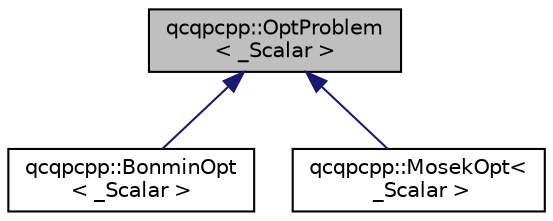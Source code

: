 digraph "qcqpcpp::OptProblem&lt; _Scalar &gt;"
{
  edge [fontname="Helvetica",fontsize="10",labelfontname="Helvetica",labelfontsize="10"];
  node [fontname="Helvetica",fontsize="10",shape=record];
  Node1 [label="qcqpcpp::OptProblem\l\< _Scalar \>",height=0.2,width=0.4,color="black", fillcolor="grey75", style="filled" fontcolor="black"];
  Node1 -> Node2 [dir="back",color="midnightblue",fontsize="10",style="solid",fontname="Helvetica"];
  Node2 [label="qcqpcpp::BonminOpt\l\< _Scalar \>",height=0.2,width=0.4,color="black", fillcolor="white", style="filled",URL="$classqcqpcpp_1_1_bonmin_opt.html"];
  Node1 -> Node3 [dir="back",color="midnightblue",fontsize="10",style="solid",fontname="Helvetica"];
  Node3 [label="qcqpcpp::MosekOpt\<\l _Scalar \>",height=0.2,width=0.4,color="black", fillcolor="white", style="filled",URL="$classqcqpcpp_1_1_mosek_opt.html",tooltip="Specialization of optimisation problem to solve using the Mosek solver. "];
}
